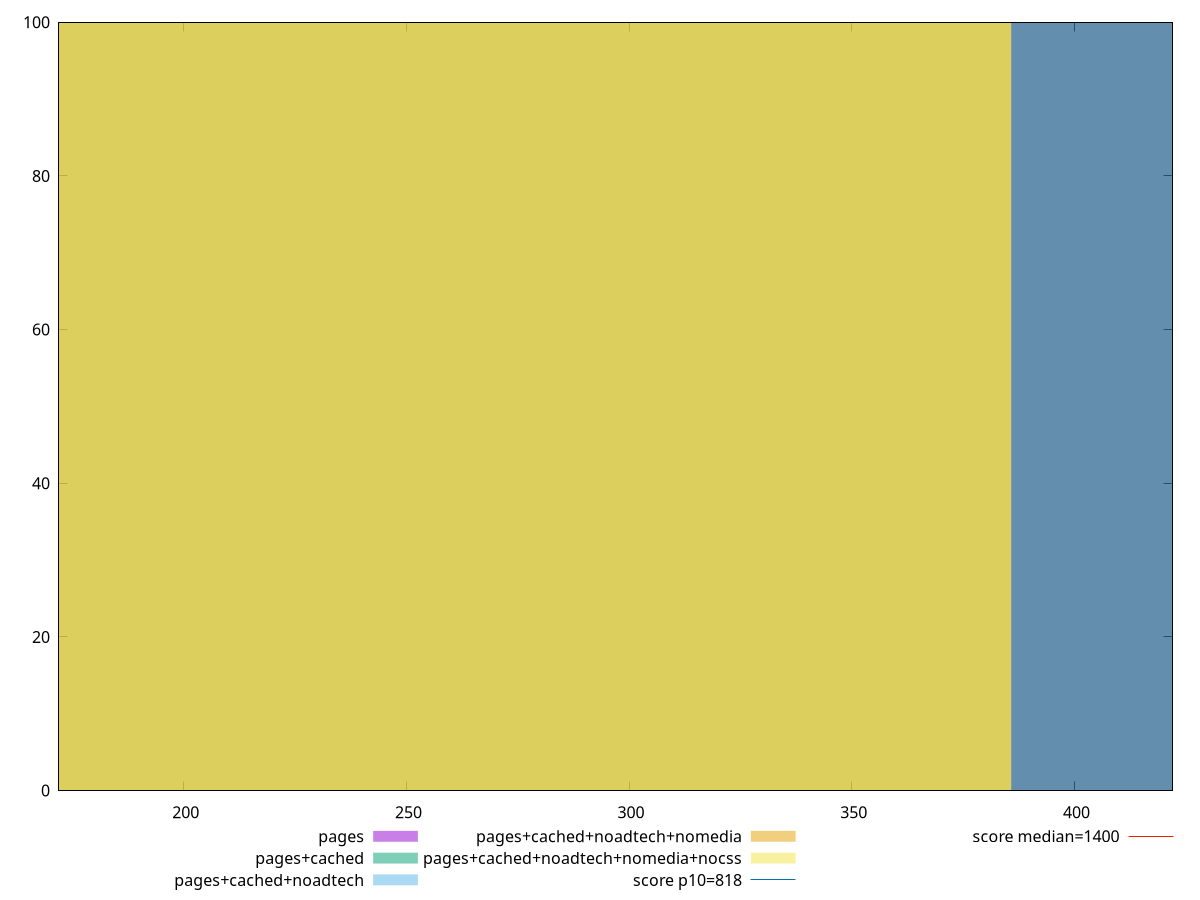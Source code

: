 reset

$pages <<EOF
514.3570808806816 100
EOF

$pagesCached <<EOF
514.3570808806816 100
EOF

$pagesCachedNoadtech <<EOF
257.1785404403408 100
EOF

$pagesCachedNoadtechNomedia <<EOF
257.1785404403408 100
EOF

$pagesCachedNoadtechNomediaNocss <<EOF
257.1785404403408 100
EOF

set key outside below
set boxwidth 257.1785404403408
set xrange [172:422]
set yrange [0:100]
set trange [0:100]
set style fill transparent solid 0.5 noborder

set parametric
set terminal svg size 640, 530 enhanced background rgb 'white'
set output "report_00009_2021-02-08T22-37-41.559Z/dom-size/comparison/histogram/all_raw.svg"

plot $pages title "pages" with boxes, \
     $pagesCached title "pages+cached" with boxes, \
     $pagesCachedNoadtech title "pages+cached+noadtech" with boxes, \
     $pagesCachedNoadtechNomedia title "pages+cached+noadtech+nomedia" with boxes, \
     $pagesCachedNoadtechNomediaNocss title "pages+cached+noadtech+nomedia+nocss" with boxes, \
     818,t title "score p10=818", \
     1400,t title "score median=1400"

reset
